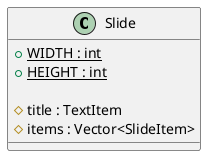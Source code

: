 @startuml Slide

class Slide {

  + {static} WIDTH : int
  + {static} HEIGHT : int

  # title : TextItem
  # items : Vector<SlideItem>

}

@enduml
